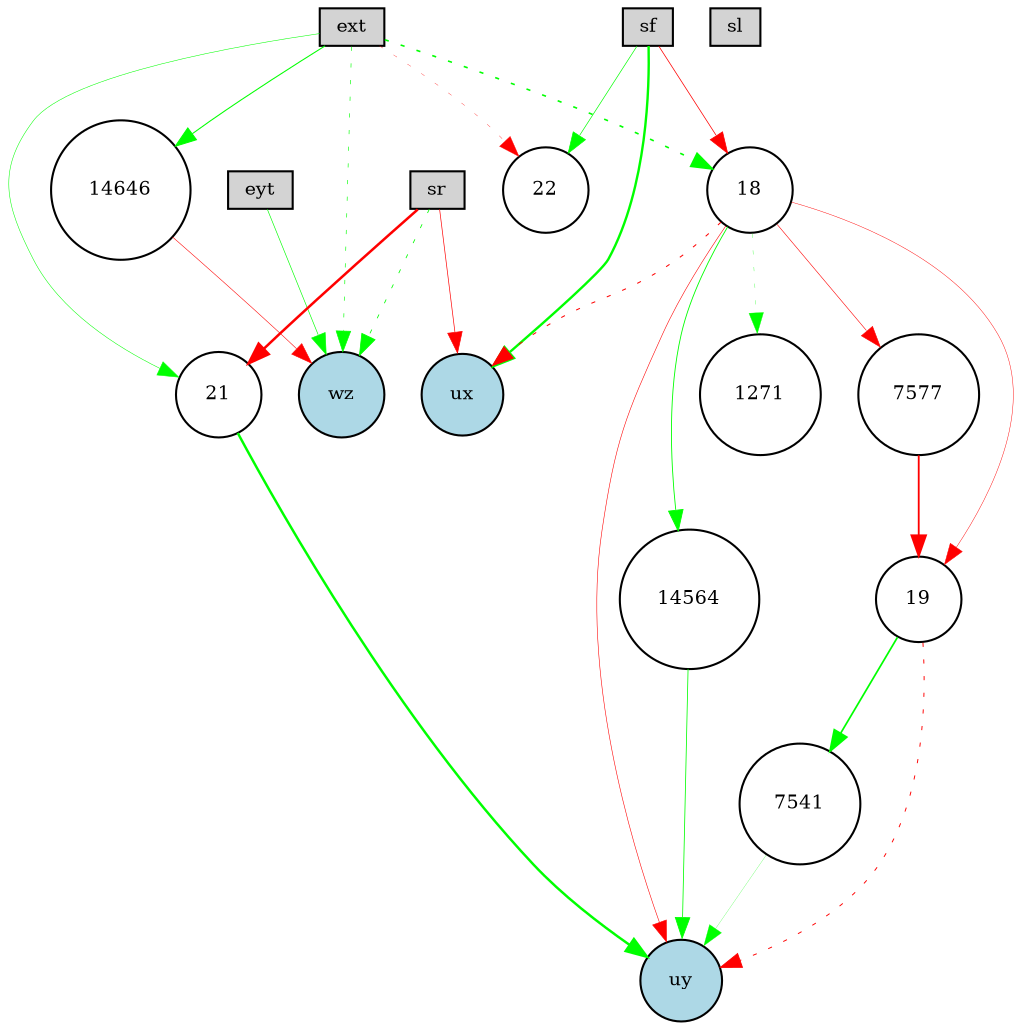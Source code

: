 digraph {
	node [fontsize=9 height=0.2 shape=circle width=0.2]
	ext [fillcolor=lightgray shape=box style=filled]
	eyt [fillcolor=lightgray shape=box style=filled]
	sf [fillcolor=lightgray shape=box style=filled]
	sl [fillcolor=lightgray shape=box style=filled]
	sr [fillcolor=lightgray shape=box style=filled]
	ux [fillcolor=lightblue style=filled]
	uy [fillcolor=lightblue style=filled]
	wz [fillcolor=lightblue style=filled]
	14564 [fillcolor=white style=filled]
	18 [fillcolor=white style=filled]
	19 [fillcolor=white style=filled]
	21 [fillcolor=white style=filled]
	22 [fillcolor=white style=filled]
	14646 [fillcolor=white style=filled]
	7541 [fillcolor=white style=filled]
	7577 [fillcolor=white style=filled]
	1271 [fillcolor=white style=filled]
	sr -> ux [color=red penwidth=0.32596846937603585 style=solid]
	18 -> ux [color=red penwidth=0.48722732365784804 style=dotted]
	14646 -> wz [color=red penwidth=0.26655597327543645 style=solid]
	sf -> 18 [color=red penwidth=0.35506785056532153 style=solid]
	ext -> 21 [color=green penwidth=0.24983895389489993 style=solid]
	7541 -> uy [color=green penwidth=0.10616075315724288 style=solid]
	eyt -> wz [color=green penwidth=0.3067050683183168 style=solid]
	ext -> 14646 [color=green penwidth=0.5061141299257766 style=solid]
	sf -> 22 [color=green penwidth=0.32360828938902175 style=solid]
	18 -> 19 [color=red penwidth=0.2119253081495788 style=solid]
	sf -> ux [color=green penwidth=1.1490594064385515 style=solid]
	ext -> wz [color=green penwidth=0.3067454961545909 style=dotted]
	14564 -> uy [color=green penwidth=0.3824545898066207 style=solid]
	18 -> uy [color=red penwidth=0.2706785797408001 style=solid]
	19 -> 7541 [color=green penwidth=0.8273764257475117 style=solid]
	ext -> 18 [color=green penwidth=0.7778302140798025 style=dotted]
	18 -> 7577 [color=red penwidth=0.27746941382370627 style=solid]
	sr -> 21 [color=red penwidth=1.2130404141952609 style=solid]
	21 -> uy [color=green penwidth=1.1819578524063292 style=solid]
	7577 -> 19 [color=red penwidth=0.8752131176867743 style=solid]
	18 -> 14564 [color=green penwidth=0.41950002250762153 style=solid]
	ext -> 22 [color=red penwidth=0.1543304136717807 style=dotted]
	sr -> wz [color=green penwidth=0.38972962524472665 style=dotted]
	19 -> uy [color=red penwidth=0.45732762777134806 style=dotted]
	18 -> 1271 [color=green penwidth=0.1435600578442633 style=dotted]
}
